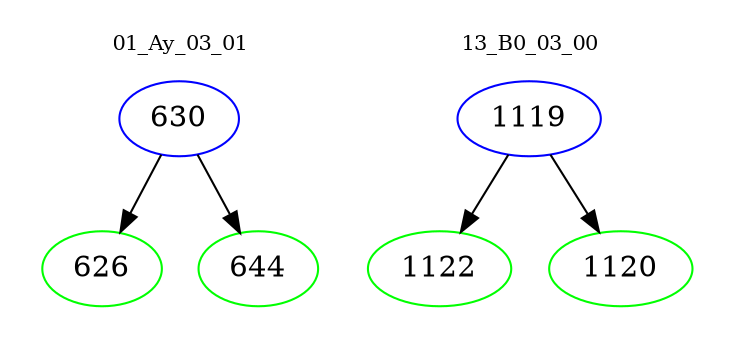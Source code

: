 digraph{
subgraph cluster_0 {
color = white
label = "01_Ay_03_01";
fontsize=10;
T0_630 [label="630", color="blue"]
T0_630 -> T0_626 [color="black"]
T0_626 [label="626", color="green"]
T0_630 -> T0_644 [color="black"]
T0_644 [label="644", color="green"]
}
subgraph cluster_1 {
color = white
label = "13_B0_03_00";
fontsize=10;
T1_1119 [label="1119", color="blue"]
T1_1119 -> T1_1122 [color="black"]
T1_1122 [label="1122", color="green"]
T1_1119 -> T1_1120 [color="black"]
T1_1120 [label="1120", color="green"]
}
}
